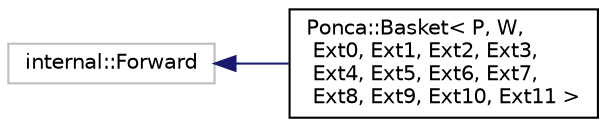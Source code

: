 digraph "Graphical Class Hierarchy"
{
 // INTERACTIVE_SVG=YES
 // LATEX_PDF_SIZE
  bgcolor="transparent";
  edge [fontname="Helvetica",fontsize="10",labelfontname="Helvetica",labelfontsize="10"];
  node [fontname="Helvetica",fontsize="10",shape=record];
  rankdir="LR";
  Node0 [label="internal::Forward",height=0.2,width=0.4,color="grey75",tooltip=" "];
  Node0 -> Node1 [dir="back",color="midnightblue",fontsize="10",style="solid",fontname="Helvetica"];
  Node1 [label="Ponca::Basket\< P, W,\l Ext0, Ext1, Ext2, Ext3,\l Ext4, Ext5, Ext6, Ext7,\l Ext8, Ext9, Ext10, Ext11 \>",height=0.2,width=0.4,color="black",URL="$group__fitting.html#classPonca_1_1Basket",tooltip="Aggregator class used to declare specialized structures using CRTP."];
}

